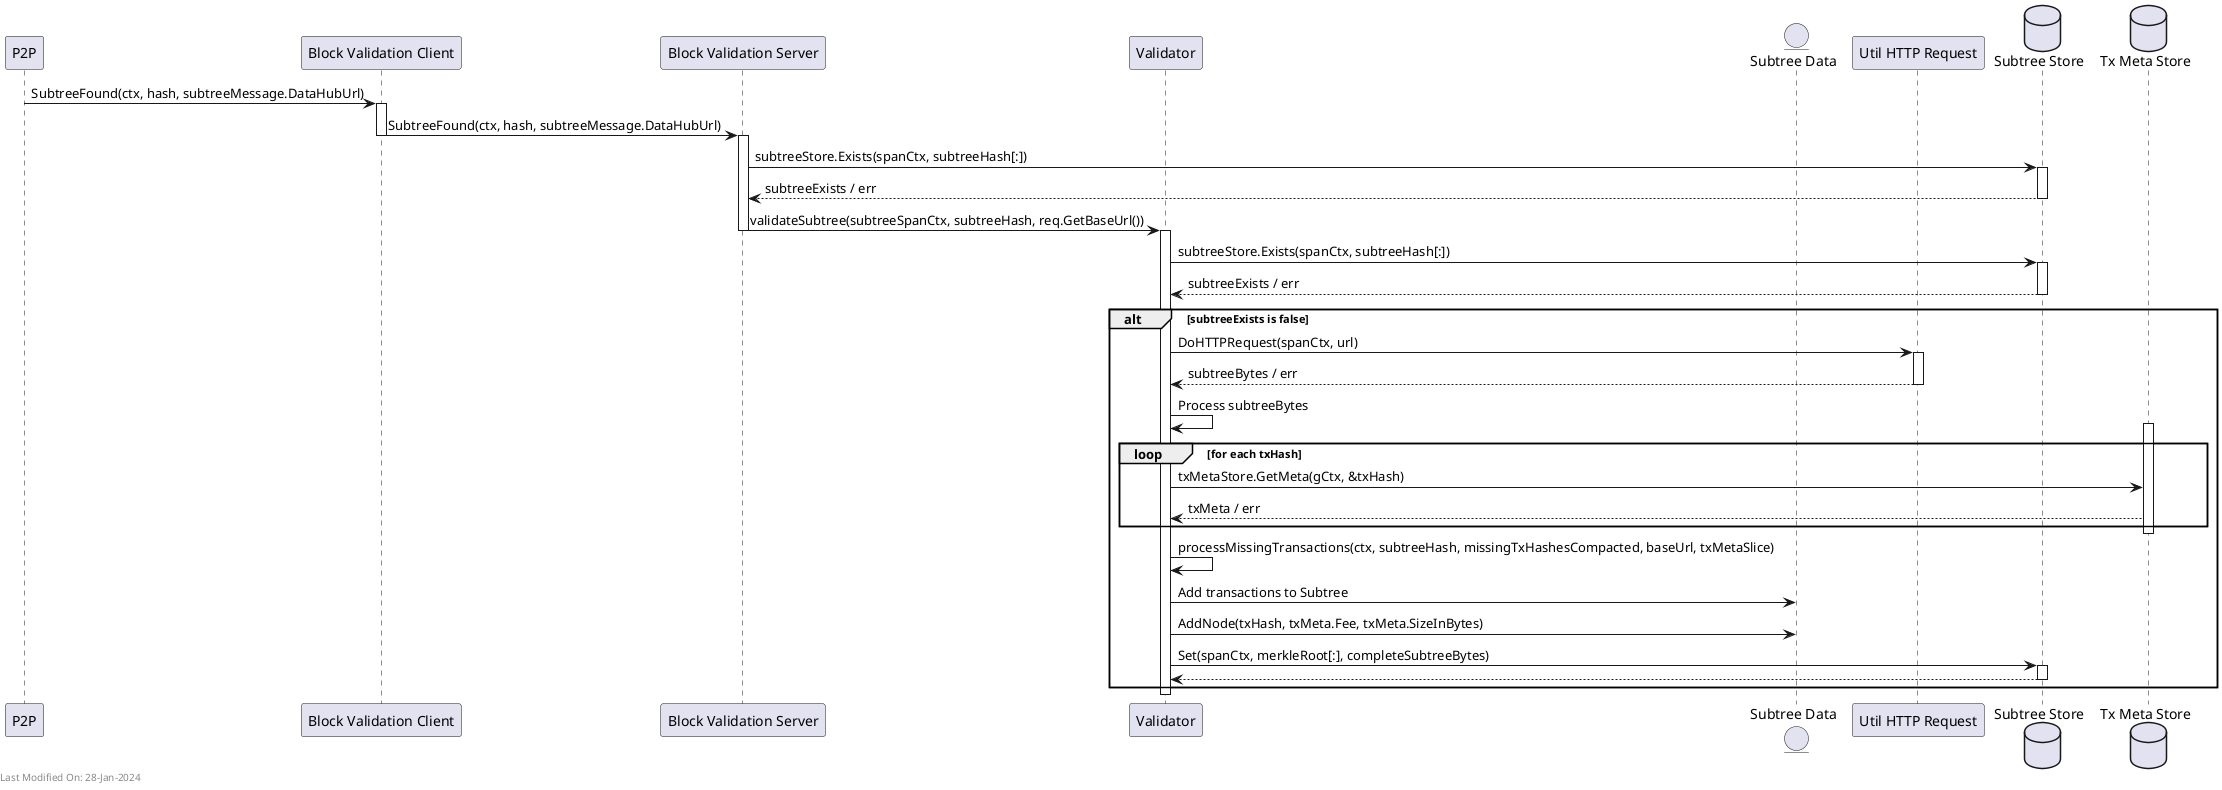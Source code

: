 @startuml
participant "P2P" as P2P
participant "Block Validation Client" as BVC
participant "Block Validation Server" as BVS
participant "Validator" as ValidateSubtree
entity "Subtree Data" as SubtreeData
participant "Util HTTP Request" as Util
database "Subtree Store" as SubtreeStore
database "Tx Meta Store" as TxMetaStore

P2P -> BVC: SubtreeFound(ctx, hash, subtreeMessage.DataHubUrl)
activate BVC
BVC -> BVS: SubtreeFound(ctx, hash, subtreeMessage.DataHubUrl)
deactivate BVC
activate BVS

BVS -> SubtreeStore: subtreeStore.Exists(spanCtx, subtreeHash[:])
activate SubtreeStore
SubtreeStore --> BVS: subtreeExists / err
deactivate SubtreeStore

BVS -> ValidateSubtree: validateSubtree(subtreeSpanCtx, subtreeHash, req.GetBaseUrl())
deactivate BVS

' Existing Sequence
activate ValidateSubtree

ValidateSubtree -> SubtreeStore: subtreeStore.Exists(spanCtx, subtreeHash[:])
activate SubtreeStore
SubtreeStore --> ValidateSubtree: subtreeExists / err
deactivate SubtreeStore

alt subtreeExists is false
    ValidateSubtree -> Util: DoHTTPRequest(spanCtx, url)
    activate Util
    Util --> ValidateSubtree: subtreeBytes / err
    deactivate Util

    ValidateSubtree -> ValidateSubtree: Process subtreeBytes
    activate TxMetaStore
    loop for each txHash
       ValidateSubtree -> TxMetaStore: txMetaStore.GetMeta(gCtx, &txHash)
        TxMetaStore --> ValidateSubtree: txMeta / err
    end
    deactivate TxMetaStore

    ValidateSubtree -> ValidateSubtree: processMissingTransactions(ctx, subtreeHash, missingTxHashesCompacted, baseUrl, txMetaSlice)

    ValidateSubtree -> SubtreeData: Add transactions to Subtree

    ValidateSubtree -> SubtreeData: AddNode(txHash, txMeta.Fee, txMeta.SizeInBytes)

    ValidateSubtree -> SubtreeStore: Set(spanCtx, merkleRoot[:], completeSubtreeBytes)
    activate SubtreeStore
    SubtreeStore --> ValidateSubtree
    deactivate SubtreeStore
end

deactivate ValidateSubtree

left footer Last Modified On: 28-Jan-2024

@enduml
